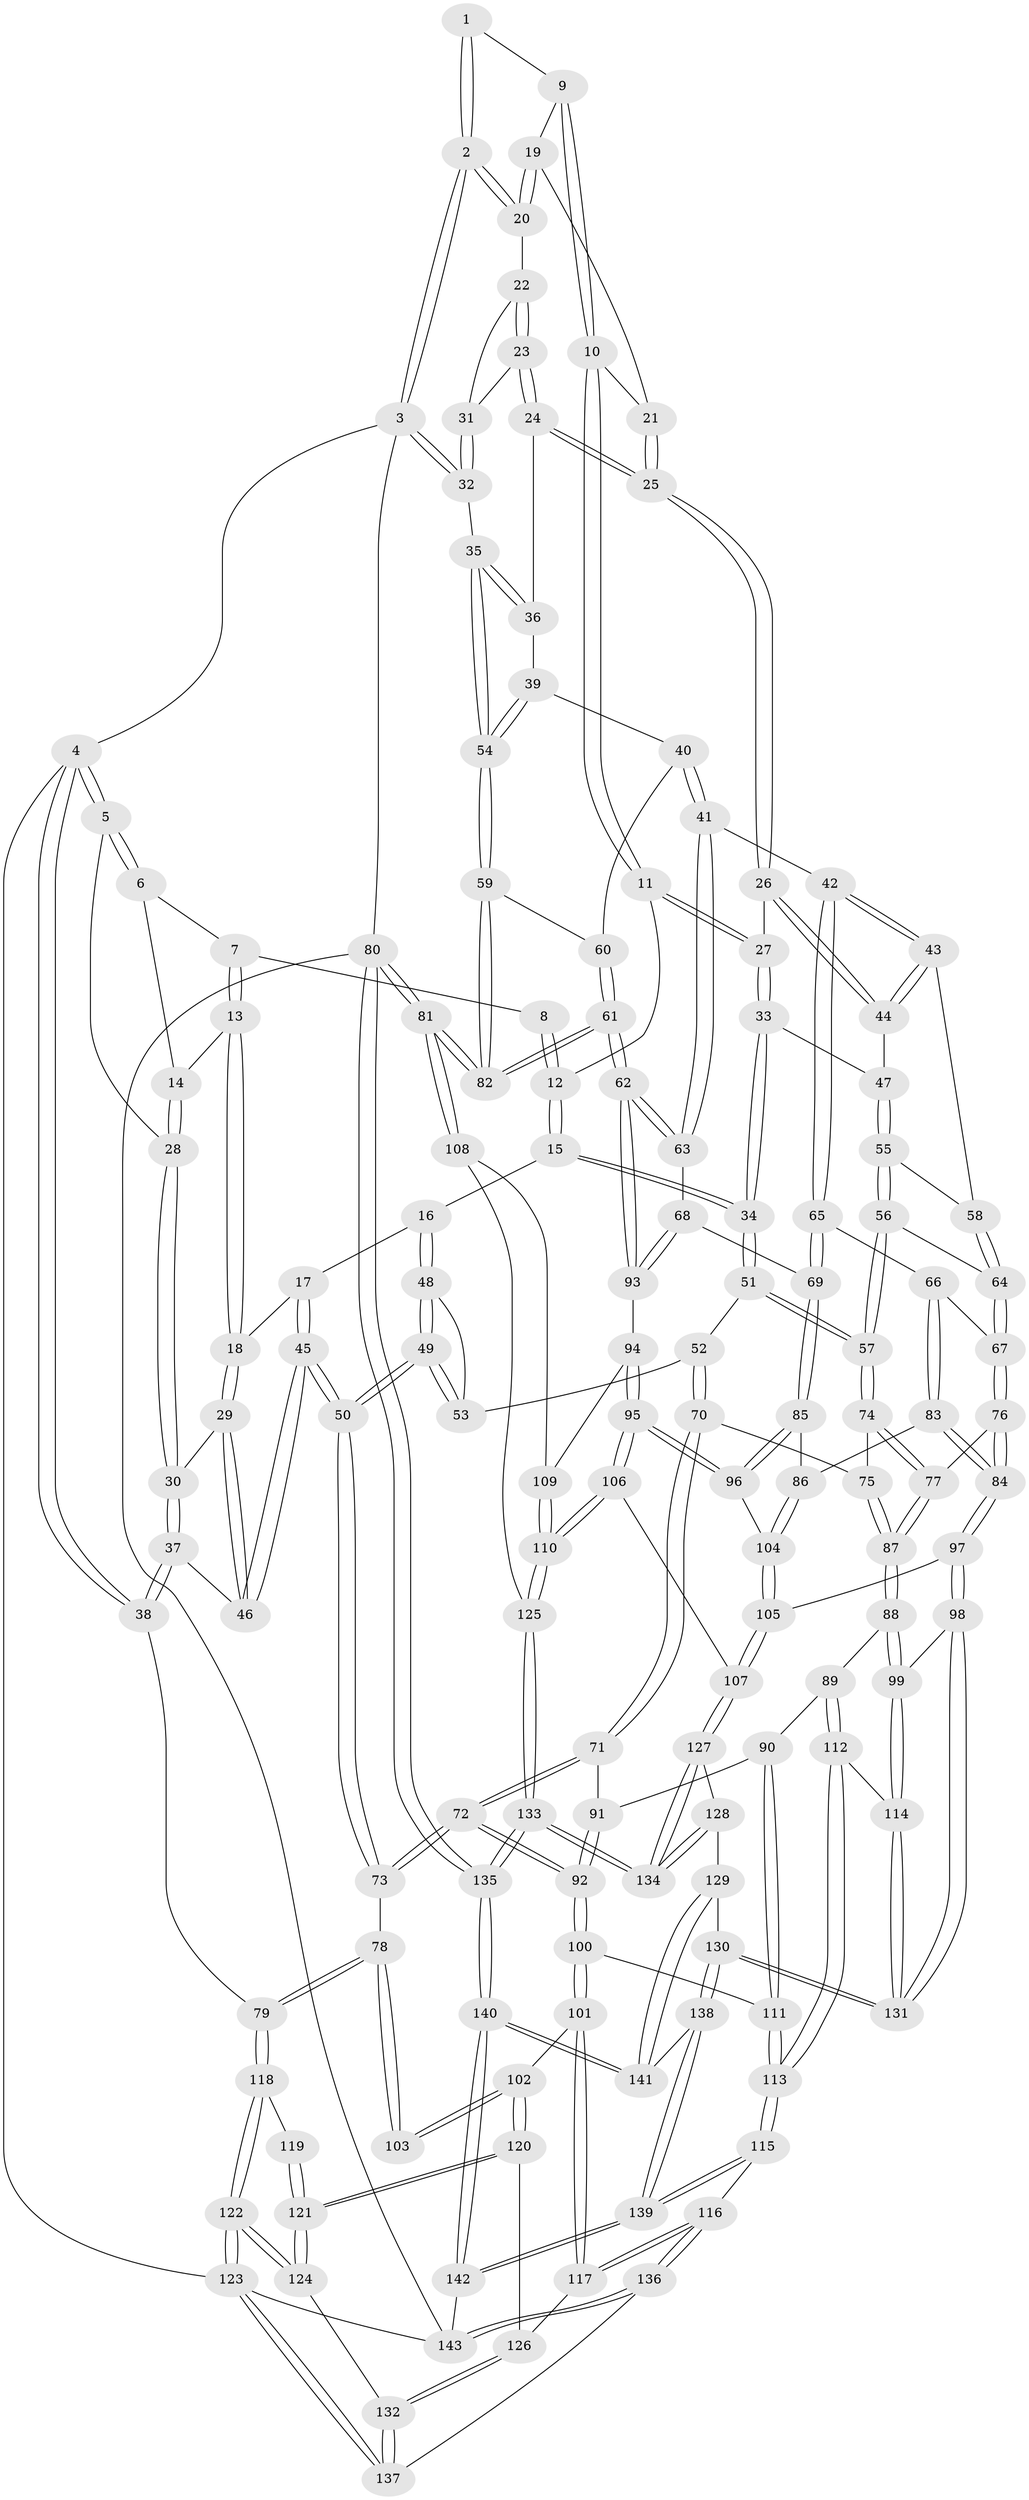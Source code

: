 // coarse degree distribution, {4: 0.47674418604651164, 6: 0.11627906976744186, 3: 0.12790697674418605, 5: 0.2558139534883721, 2: 0.011627906976744186, 7: 0.011627906976744186}
// Generated by graph-tools (version 1.1) at 2025/24/03/03/25 07:24:38]
// undirected, 143 vertices, 354 edges
graph export_dot {
graph [start="1"]
  node [color=gray90,style=filled];
  1 [pos="+0.7430845228029319+0"];
  2 [pos="+1+0"];
  3 [pos="+1+0"];
  4 [pos="+0+0"];
  5 [pos="+0+0"];
  6 [pos="+0.1290867617181234+0"];
  7 [pos="+0.2714166040463546+0"];
  8 [pos="+0.5912092198389107+0"];
  9 [pos="+0.7514350245270983+0"];
  10 [pos="+0.668280762535297+0.10300802447041175"];
  11 [pos="+0.6129589308016106+0.11911032278089562"];
  12 [pos="+0.5508977805689823+0.07725202299791342"];
  13 [pos="+0.29519508521811344+0.015652937567913257"];
  14 [pos="+0.10799308197165994+0.09818786408987186"];
  15 [pos="+0.44191515340259485+0.15372296618006695"];
  16 [pos="+0.4237606079030729+0.15387432081674932"];
  17 [pos="+0.38442007059198136+0.12963203498746584"];
  18 [pos="+0.31675746821795286+0.08205736151267146"];
  19 [pos="+0.7846036570411884+0.08401336876099195"];
  20 [pos="+0.7981806388713064+0.10812170266647937"];
  21 [pos="+0.6704592396433988+0.10364882240697111"];
  22 [pos="+0.8001175178785924+0.11311748118063507"];
  23 [pos="+0.8058494229595917+0.14204770695503788"];
  24 [pos="+0.8072857217634113+0.15278629330645085"];
  25 [pos="+0.7773095671659221+0.16928837622020154"];
  26 [pos="+0.761355810845976+0.18527419936153627"];
  27 [pos="+0.640605819170958+0.19002236293110406"];
  28 [pos="+0.0934899897483853+0.12104624327296407"];
  29 [pos="+0.18361697061055632+0.22192657954295092"];
  30 [pos="+0.08634324537299472+0.14680589249112608"];
  31 [pos="+1+0"];
  32 [pos="+1+0"];
  33 [pos="+0.6269470724983697+0.25007829515644725"];
  34 [pos="+0.5472367049689939+0.29677802098654643"];
  35 [pos="+1+0"];
  36 [pos="+0.8192526590241292+0.15864260687894546"];
  37 [pos="+0+0.21059490157471297"];
  38 [pos="+0+0.2117935522844007"];
  39 [pos="+0.9051408966516277+0.23565950993073057"];
  40 [pos="+0.8670312919808002+0.3287217823235252"];
  41 [pos="+0.8586209831002746+0.33764537817772106"];
  42 [pos="+0.797508315803358+0.347471773765836"];
  43 [pos="+0.7961776297317068+0.34691667555823696"];
  44 [pos="+0.738181349052442+0.29562053219849055"];
  45 [pos="+0.2028702071457251+0.3574495605933756"];
  46 [pos="+0.19461276130045105+0.3394507217980659"];
  47 [pos="+0.7041671012678932+0.2949390330015097"];
  48 [pos="+0.3924704025830936+0.22867462709848185"];
  49 [pos="+0.28079991646549957+0.34983324429017637"];
  50 [pos="+0.21111219740474624+0.37783379683825613"];
  51 [pos="+0.5372631183589855+0.35001064900825446"];
  52 [pos="+0.4659522470055742+0.3758078027723565"];
  53 [pos="+0.44791272930385295+0.36686722008093026"];
  54 [pos="+1+0.08877835158205237"];
  55 [pos="+0.6470160021401936+0.3806997005791289"];
  56 [pos="+0.6358391246363183+0.3924730335449613"];
  57 [pos="+0.5731008409251817+0.38812201832698917"];
  58 [pos="+0.7755170954071718+0.3577165817118184"];
  59 [pos="+1+0.39765242928749167"];
  60 [pos="+0.8959387553726504+0.3368721011803767"];
  61 [pos="+1+0.575469268270979"];
  62 [pos="+0.9981946384844079+0.5398853739793509"];
  63 [pos="+0.8674565789397714+0.3593202703332008"];
  64 [pos="+0.6760478533159172+0.42635225758609446"];
  65 [pos="+0.7843873688362342+0.4063916060608279"];
  66 [pos="+0.7164800451696206+0.46422326136210357"];
  67 [pos="+0.6778140219150921+0.4303293166048293"];
  68 [pos="+0.839591995297662+0.5055372066524525"];
  69 [pos="+0.8126502626390425+0.5062798751328184"];
  70 [pos="+0.43271618754769836+0.4707483784368728"];
  71 [pos="+0.43116544362604436+0.47190686288319267"];
  72 [pos="+0.2431875687361503+0.4541142566643527"];
  73 [pos="+0.20657413019120124+0.4005825729414469"];
  74 [pos="+0.5710916971012813+0.4495572229028732"];
  75 [pos="+0.4836435488572894+0.4916099090634224"];
  76 [pos="+0.625962829551104+0.5179720142385106"];
  77 [pos="+0.5855172833472407+0.49256449800586927"];
  78 [pos="+0.14315488717790797+0.4329298547039548"];
  79 [pos="+0+0.5085679619382997"];
  80 [pos="+1+1"];
  81 [pos="+1+0.6513196649743317"];
  82 [pos="+1+0.5789734082688703"];
  83 [pos="+0.7288328579512002+0.5154969841398442"];
  84 [pos="+0.645773107293766+0.5450070841098827"];
  85 [pos="+0.7705212799870595+0.5330274807431251"];
  86 [pos="+0.7614929773706116+0.531435812908877"];
  87 [pos="+0.5248939671764788+0.5489395692110846"];
  88 [pos="+0.5096693590539062+0.6350586426740841"];
  89 [pos="+0.4971390901127799+0.6357451718447347"];
  90 [pos="+0.4412440652522398+0.6164037162700998"];
  91 [pos="+0.42713271829029437+0.5051485219995143"];
  92 [pos="+0.2752400117414058+0.5965502596354905"];
  93 [pos="+0.9634289749001179+0.5446807415333893"];
  94 [pos="+0.8793407174494531+0.607149690965738"];
  95 [pos="+0.8050810026280376+0.6309344340187928"];
  96 [pos="+0.7904401850173419+0.5981998068997492"];
  97 [pos="+0.6208255773511844+0.6709902687068503"];
  98 [pos="+0.6000799311004453+0.678855373358609"];
  99 [pos="+0.5995775038590264+0.678746225562244"];
  100 [pos="+0.27742554689749693+0.6158597770049864"];
  101 [pos="+0.16670669756700202+0.6832797023951455"];
  102 [pos="+0.1373057353539663+0.6786152398141123"];
  103 [pos="+0.10641864095986825+0.6636137356372026"];
  104 [pos="+0.7075598358586178+0.6104017209431583"];
  105 [pos="+0.6422898353845117+0.6749234901585527"];
  106 [pos="+0.7662089026720167+0.7232937722763565"];
  107 [pos="+0.7610791540872579+0.7240597825019148"];
  108 [pos="+0.9744265443857153+0.708027865980282"];
  109 [pos="+0.8829504377958731+0.6712216716431795"];
  110 [pos="+0.8060508166534471+0.7437285146900969"];
  111 [pos="+0.3139347443973748+0.6389100720080796"];
  112 [pos="+0.4066163002457003+0.8033980219067703"];
  113 [pos="+0.36770326685206245+0.8276712212499766"];
  114 [pos="+0.47258058143132753+0.7929845621806128"];
  115 [pos="+0.3618171902908712+0.8429884471828926"];
  116 [pos="+0.2426289719271256+0.9057604600815278"];
  117 [pos="+0.19716104080431618+0.792374656198191"];
  118 [pos="+0+0.5226127065563442"];
  119 [pos="+0.09525671311485942+0.6620335450813436"];
  120 [pos="+0.08206208978684502+0.7899219229268218"];
  121 [pos="+0+0.7903435682081228"];
  122 [pos="+0+0.821209471415464"];
  123 [pos="+0+0.8826566240436874"];
  124 [pos="+0+0.8016312698763862"];
  125 [pos="+0.8359872315260556+0.7672685649767435"];
  126 [pos="+0.08563255279207746+0.7955040722670554"];
  127 [pos="+0.7297393950327482+0.7937992714496842"];
  128 [pos="+0.6651055407393657+0.8598417831626345"];
  129 [pos="+0.6164210610763868+0.8638729235634565"];
  130 [pos="+0.5991389029637754+0.86239890238863"];
  131 [pos="+0.5954166006818364+0.8500826200732825"];
  132 [pos="+0.12454688552999339+0.9116015842364039"];
  133 [pos="+0.9702315881893242+1"];
  134 [pos="+0.8184930135385201+0.9782290863559255"];
  135 [pos="+1+1"];
  136 [pos="+0.19392616659679726+0.9780298650383742"];
  137 [pos="+0.16185733534366042+0.9586260057076633"];
  138 [pos="+0.5810235327390674+0.8882583624652202"];
  139 [pos="+0.5171212845006775+0.9719023164296088"];
  140 [pos="+0.9171304485065528+1"];
  141 [pos="+0.7067369893183693+0.9965522468573308"];
  142 [pos="+0.541059687358505+1"];
  143 [pos="+0.2045764746084274+1"];
  1 -- 2;
  1 -- 2;
  1 -- 9;
  2 -- 3;
  2 -- 3;
  2 -- 20;
  2 -- 20;
  3 -- 4;
  3 -- 32;
  3 -- 32;
  3 -- 80;
  4 -- 5;
  4 -- 5;
  4 -- 38;
  4 -- 38;
  4 -- 123;
  5 -- 6;
  5 -- 6;
  5 -- 28;
  6 -- 7;
  6 -- 14;
  7 -- 8;
  7 -- 13;
  7 -- 13;
  8 -- 12;
  8 -- 12;
  9 -- 10;
  9 -- 10;
  9 -- 19;
  10 -- 11;
  10 -- 11;
  10 -- 21;
  11 -- 12;
  11 -- 27;
  11 -- 27;
  12 -- 15;
  12 -- 15;
  13 -- 14;
  13 -- 18;
  13 -- 18;
  14 -- 28;
  14 -- 28;
  15 -- 16;
  15 -- 34;
  15 -- 34;
  16 -- 17;
  16 -- 48;
  16 -- 48;
  17 -- 18;
  17 -- 45;
  17 -- 45;
  18 -- 29;
  18 -- 29;
  19 -- 20;
  19 -- 20;
  19 -- 21;
  20 -- 22;
  21 -- 25;
  21 -- 25;
  22 -- 23;
  22 -- 23;
  22 -- 31;
  23 -- 24;
  23 -- 24;
  23 -- 31;
  24 -- 25;
  24 -- 25;
  24 -- 36;
  25 -- 26;
  25 -- 26;
  26 -- 27;
  26 -- 44;
  26 -- 44;
  27 -- 33;
  27 -- 33;
  28 -- 30;
  28 -- 30;
  29 -- 30;
  29 -- 46;
  29 -- 46;
  30 -- 37;
  30 -- 37;
  31 -- 32;
  31 -- 32;
  32 -- 35;
  33 -- 34;
  33 -- 34;
  33 -- 47;
  34 -- 51;
  34 -- 51;
  35 -- 36;
  35 -- 36;
  35 -- 54;
  35 -- 54;
  36 -- 39;
  37 -- 38;
  37 -- 38;
  37 -- 46;
  38 -- 79;
  39 -- 40;
  39 -- 54;
  39 -- 54;
  40 -- 41;
  40 -- 41;
  40 -- 60;
  41 -- 42;
  41 -- 63;
  41 -- 63;
  42 -- 43;
  42 -- 43;
  42 -- 65;
  42 -- 65;
  43 -- 44;
  43 -- 44;
  43 -- 58;
  44 -- 47;
  45 -- 46;
  45 -- 46;
  45 -- 50;
  45 -- 50;
  47 -- 55;
  47 -- 55;
  48 -- 49;
  48 -- 49;
  48 -- 53;
  49 -- 50;
  49 -- 50;
  49 -- 53;
  49 -- 53;
  50 -- 73;
  50 -- 73;
  51 -- 52;
  51 -- 57;
  51 -- 57;
  52 -- 53;
  52 -- 70;
  52 -- 70;
  54 -- 59;
  54 -- 59;
  55 -- 56;
  55 -- 56;
  55 -- 58;
  56 -- 57;
  56 -- 57;
  56 -- 64;
  57 -- 74;
  57 -- 74;
  58 -- 64;
  58 -- 64;
  59 -- 60;
  59 -- 82;
  59 -- 82;
  60 -- 61;
  60 -- 61;
  61 -- 62;
  61 -- 62;
  61 -- 82;
  61 -- 82;
  62 -- 63;
  62 -- 63;
  62 -- 93;
  62 -- 93;
  63 -- 68;
  64 -- 67;
  64 -- 67;
  65 -- 66;
  65 -- 69;
  65 -- 69;
  66 -- 67;
  66 -- 83;
  66 -- 83;
  67 -- 76;
  67 -- 76;
  68 -- 69;
  68 -- 93;
  68 -- 93;
  69 -- 85;
  69 -- 85;
  70 -- 71;
  70 -- 71;
  70 -- 75;
  71 -- 72;
  71 -- 72;
  71 -- 91;
  72 -- 73;
  72 -- 73;
  72 -- 92;
  72 -- 92;
  73 -- 78;
  74 -- 75;
  74 -- 77;
  74 -- 77;
  75 -- 87;
  75 -- 87;
  76 -- 77;
  76 -- 84;
  76 -- 84;
  77 -- 87;
  77 -- 87;
  78 -- 79;
  78 -- 79;
  78 -- 103;
  78 -- 103;
  79 -- 118;
  79 -- 118;
  80 -- 81;
  80 -- 81;
  80 -- 135;
  80 -- 135;
  80 -- 143;
  81 -- 82;
  81 -- 82;
  81 -- 108;
  81 -- 108;
  83 -- 84;
  83 -- 84;
  83 -- 86;
  84 -- 97;
  84 -- 97;
  85 -- 86;
  85 -- 96;
  85 -- 96;
  86 -- 104;
  86 -- 104;
  87 -- 88;
  87 -- 88;
  88 -- 89;
  88 -- 99;
  88 -- 99;
  89 -- 90;
  89 -- 112;
  89 -- 112;
  90 -- 91;
  90 -- 111;
  90 -- 111;
  91 -- 92;
  91 -- 92;
  92 -- 100;
  92 -- 100;
  93 -- 94;
  94 -- 95;
  94 -- 95;
  94 -- 109;
  95 -- 96;
  95 -- 96;
  95 -- 106;
  95 -- 106;
  96 -- 104;
  97 -- 98;
  97 -- 98;
  97 -- 105;
  98 -- 99;
  98 -- 131;
  98 -- 131;
  99 -- 114;
  99 -- 114;
  100 -- 101;
  100 -- 101;
  100 -- 111;
  101 -- 102;
  101 -- 117;
  101 -- 117;
  102 -- 103;
  102 -- 103;
  102 -- 120;
  102 -- 120;
  104 -- 105;
  104 -- 105;
  105 -- 107;
  105 -- 107;
  106 -- 107;
  106 -- 110;
  106 -- 110;
  107 -- 127;
  107 -- 127;
  108 -- 109;
  108 -- 125;
  109 -- 110;
  109 -- 110;
  110 -- 125;
  110 -- 125;
  111 -- 113;
  111 -- 113;
  112 -- 113;
  112 -- 113;
  112 -- 114;
  113 -- 115;
  113 -- 115;
  114 -- 131;
  114 -- 131;
  115 -- 116;
  115 -- 139;
  115 -- 139;
  116 -- 117;
  116 -- 117;
  116 -- 136;
  116 -- 136;
  117 -- 126;
  118 -- 119;
  118 -- 122;
  118 -- 122;
  119 -- 121;
  119 -- 121;
  120 -- 121;
  120 -- 121;
  120 -- 126;
  121 -- 124;
  121 -- 124;
  122 -- 123;
  122 -- 123;
  122 -- 124;
  122 -- 124;
  123 -- 137;
  123 -- 137;
  123 -- 143;
  124 -- 132;
  125 -- 133;
  125 -- 133;
  126 -- 132;
  126 -- 132;
  127 -- 128;
  127 -- 134;
  127 -- 134;
  128 -- 129;
  128 -- 134;
  128 -- 134;
  129 -- 130;
  129 -- 141;
  129 -- 141;
  130 -- 131;
  130 -- 131;
  130 -- 138;
  130 -- 138;
  132 -- 137;
  132 -- 137;
  133 -- 134;
  133 -- 134;
  133 -- 135;
  133 -- 135;
  135 -- 140;
  135 -- 140;
  136 -- 137;
  136 -- 143;
  136 -- 143;
  138 -- 139;
  138 -- 139;
  138 -- 141;
  139 -- 142;
  139 -- 142;
  140 -- 141;
  140 -- 141;
  140 -- 142;
  140 -- 142;
  142 -- 143;
}
